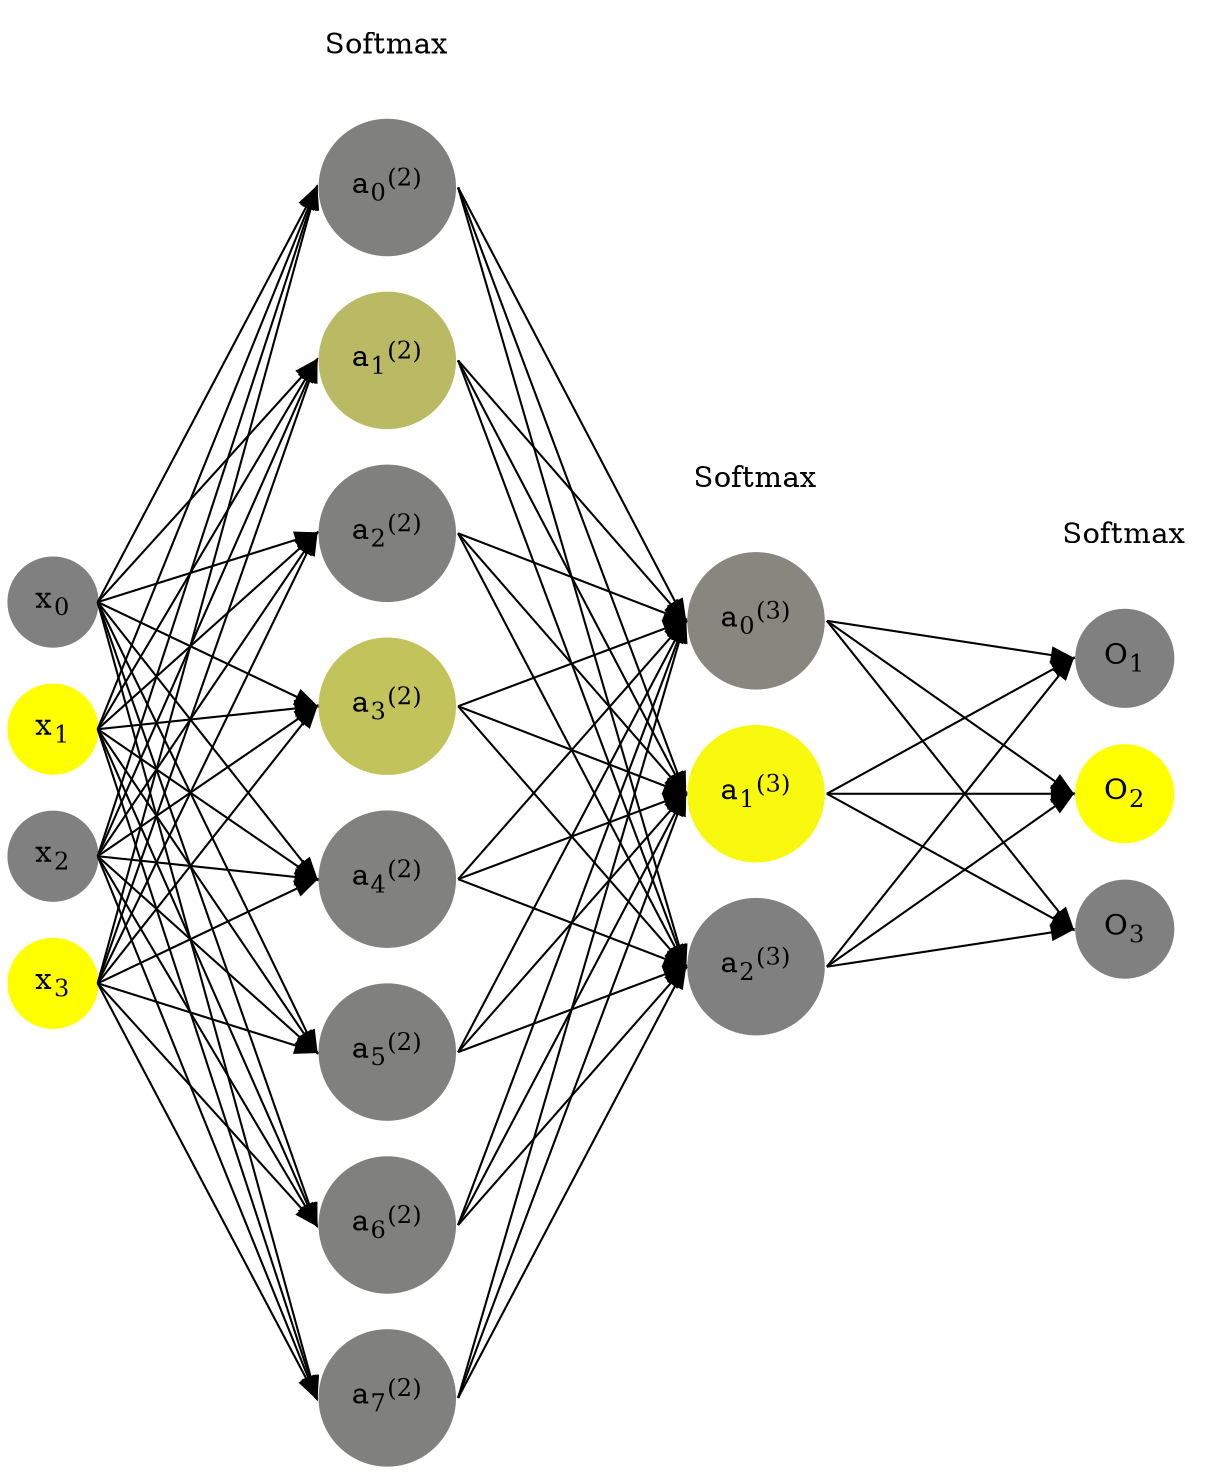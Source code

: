 digraph G {
	rankdir = LR;
	splines=false;
	edge[style=invis];
	ranksep= 1.4;
	{
	node [shape=circle, color="0.1667, 0.0, 0.5", style=filled, fillcolor="0.1667, 0.0, 0.5"];
	x0 [label=<x<sub>0</sub>>];
	}
	{
	node [shape=circle, color="0.1667, 1.0, 1.0", style=filled, fillcolor="0.1667, 1.0, 1.0"];
	x1 [label=<x<sub>1</sub>>];
	}
	{
	node [shape=circle, color="0.1667, 0.0, 0.5", style=filled, fillcolor="0.1667, 0.0, 0.5"];
	x2 [label=<x<sub>2</sub>>];
	}
	{
	node [shape=circle, color="0.1667, 1.0, 1.0", style=filled, fillcolor="0.1667, 1.0, 1.0"];
	x3 [label=<x<sub>3</sub>>];
	}
	{
	node [shape=circle, color="0.1667, 0.000327, 0.500163", style=filled, fillcolor="0.1667, 0.000327, 0.500163"];
	a02 [label=<a<sub>0</sub><sup>(2)</sup>>];
	}
	{
	node [shape=circle, color="0.1667, 0.454654, 0.727327", style=filled, fillcolor="0.1667, 0.454654, 0.727327"];
	a12 [label=<a<sub>1</sub><sup>(2)</sup>>];
	}
	{
	node [shape=circle, color="0.1667, 0.000007, 0.500003", style=filled, fillcolor="0.1667, 0.000007, 0.500003"];
	a22 [label=<a<sub>2</sub><sup>(2)</sup>>];
	}
	{
	node [shape=circle, color="0.1667, 0.528819, 0.764409", style=filled, fillcolor="0.1667, 0.528819, 0.764409"];
	a32 [label=<a<sub>3</sub><sup>(2)</sup>>];
	}
	{
	node [shape=circle, color="0.1667, 0.010619, 0.505309", style=filled, fillcolor="0.1667, 0.010619, 0.505309"];
	a42 [label=<a<sub>4</sub><sup>(2)</sup>>];
	}
	{
	node [shape=circle, color="0.1667, 0.000097, 0.500048", style=filled, fillcolor="0.1667, 0.000097, 0.500048"];
	a52 [label=<a<sub>5</sub><sup>(2)</sup>>];
	}
	{
	node [shape=circle, color="0.1667, 0.005469, 0.502735", style=filled, fillcolor="0.1667, 0.005469, 0.502735"];
	a62 [label=<a<sub>6</sub><sup>(2)</sup>>];
	}
	{
	node [shape=circle, color="0.1667, 0.000008, 0.500004", style=filled, fillcolor="0.1667, 0.000008, 0.500004"];
	a72 [label=<a<sub>7</sub><sup>(2)</sup>>];
	}
	{
	node [shape=circle, color="0.1667, 0.058177, 0.529088", style=filled, fillcolor="0.1667, 0.058177, 0.529088"];
	a03 [label=<a<sub>0</sub><sup>(3)</sup>>];
	}
	{
	node [shape=circle, color="0.1667, 0.941823, 0.970911", style=filled, fillcolor="0.1667, 0.941823, 0.970911"];
	a13 [label=<a<sub>1</sub><sup>(3)</sup>>];
	}
	{
	node [shape=circle, color="0.1667, 0.000000, 0.500000", style=filled, fillcolor="0.1667, 0.000000, 0.500000"];
	a23 [label=<a<sub>2</sub><sup>(3)</sup>>];
	}
	{
	node [shape=circle, color="0.1667, 0.0, 0.5", style=filled, fillcolor="0.1667, 0.0, 0.5"];
	O1 [label=<O<sub>1</sub>>];
	}
	{
	node [shape=circle, color="0.1667, 1.0, 1.0", style=filled, fillcolor="0.1667, 1.0, 1.0"];
	O2 [label=<O<sub>2</sub>>];
	}
	{
	node [shape=circle, color="0.1667, 0.0, 0.5", style=filled, fillcolor="0.1667, 0.0, 0.5"];
	O3 [label=<O<sub>3</sub>>];
	}
	{
	rank=same;
	x0->x1->x2->x3;
	}
	{
	rank=same;
	a02->a12->a22->a32->a42->a52->a62->a72;
	}
	{
	rank=same;
	a03->a13->a23;
	}
	{
	rank=same;
	O1->O2->O3;
	}
	l1 [shape=plaintext,label="Softmax"];
	l1->a02;
	{rank=same; l1;a02};
	l2 [shape=plaintext,label="Softmax"];
	l2->a03;
	{rank=same; l2;a03};
	l3 [shape=plaintext,label="Softmax"];
	l3->O1;
	{rank=same; l3;O1};
edge[style=solid, tailport=e, headport=w];
	{x0;x1;x2;x3} -> {a02;a12;a22;a32;a42;a52;a62;a72};
	{a02;a12;a22;a32;a42;a52;a62;a72} -> {a03;a13;a23};
	{a03;a13;a23} -> {O1,O2,O3};
}